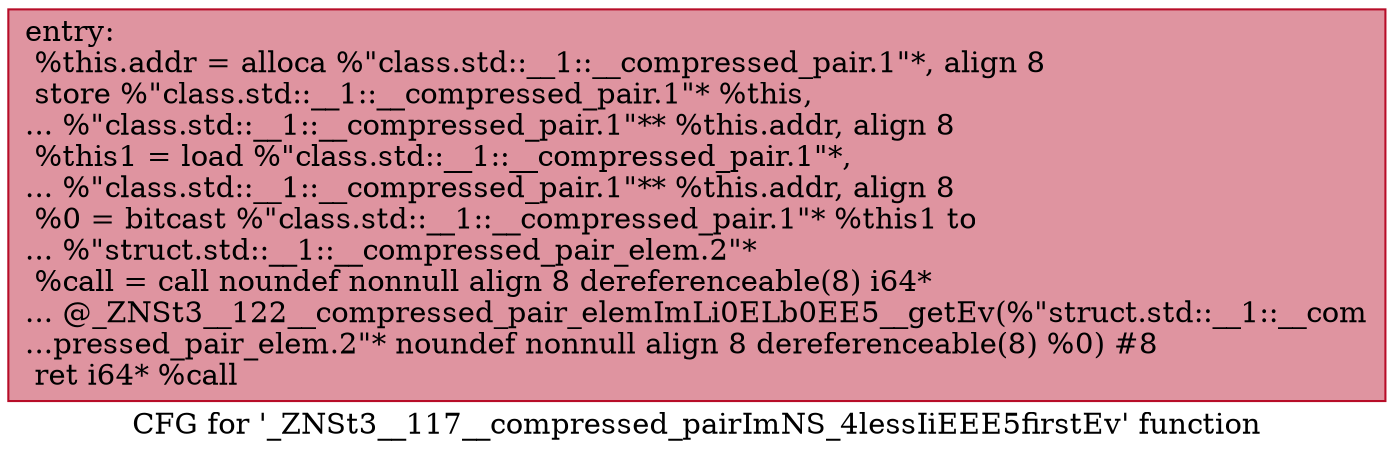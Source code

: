 digraph "CFG for '_ZNSt3__117__compressed_pairImNS_4lessIiEEE5firstEv' function" {
	label="CFG for '_ZNSt3__117__compressed_pairImNS_4lessIiEEE5firstEv' function";

	Node0x60000255ff00 [shape=record,color="#b70d28ff", style=filled, fillcolor="#b70d2870",label="{entry:\l  %this.addr = alloca %\"class.std::__1::__compressed_pair.1\"*, align 8\l  store %\"class.std::__1::__compressed_pair.1\"* %this,\l... %\"class.std::__1::__compressed_pair.1\"** %this.addr, align 8\l  %this1 = load %\"class.std::__1::__compressed_pair.1\"*,\l... %\"class.std::__1::__compressed_pair.1\"** %this.addr, align 8\l  %0 = bitcast %\"class.std::__1::__compressed_pair.1\"* %this1 to\l... %\"struct.std::__1::__compressed_pair_elem.2\"*\l  %call = call noundef nonnull align 8 dereferenceable(8) i64*\l... @_ZNSt3__122__compressed_pair_elemImLi0ELb0EE5__getEv(%\"struct.std::__1::__com\l...pressed_pair_elem.2\"* noundef nonnull align 8 dereferenceable(8) %0) #8\l  ret i64* %call\l}"];
}
